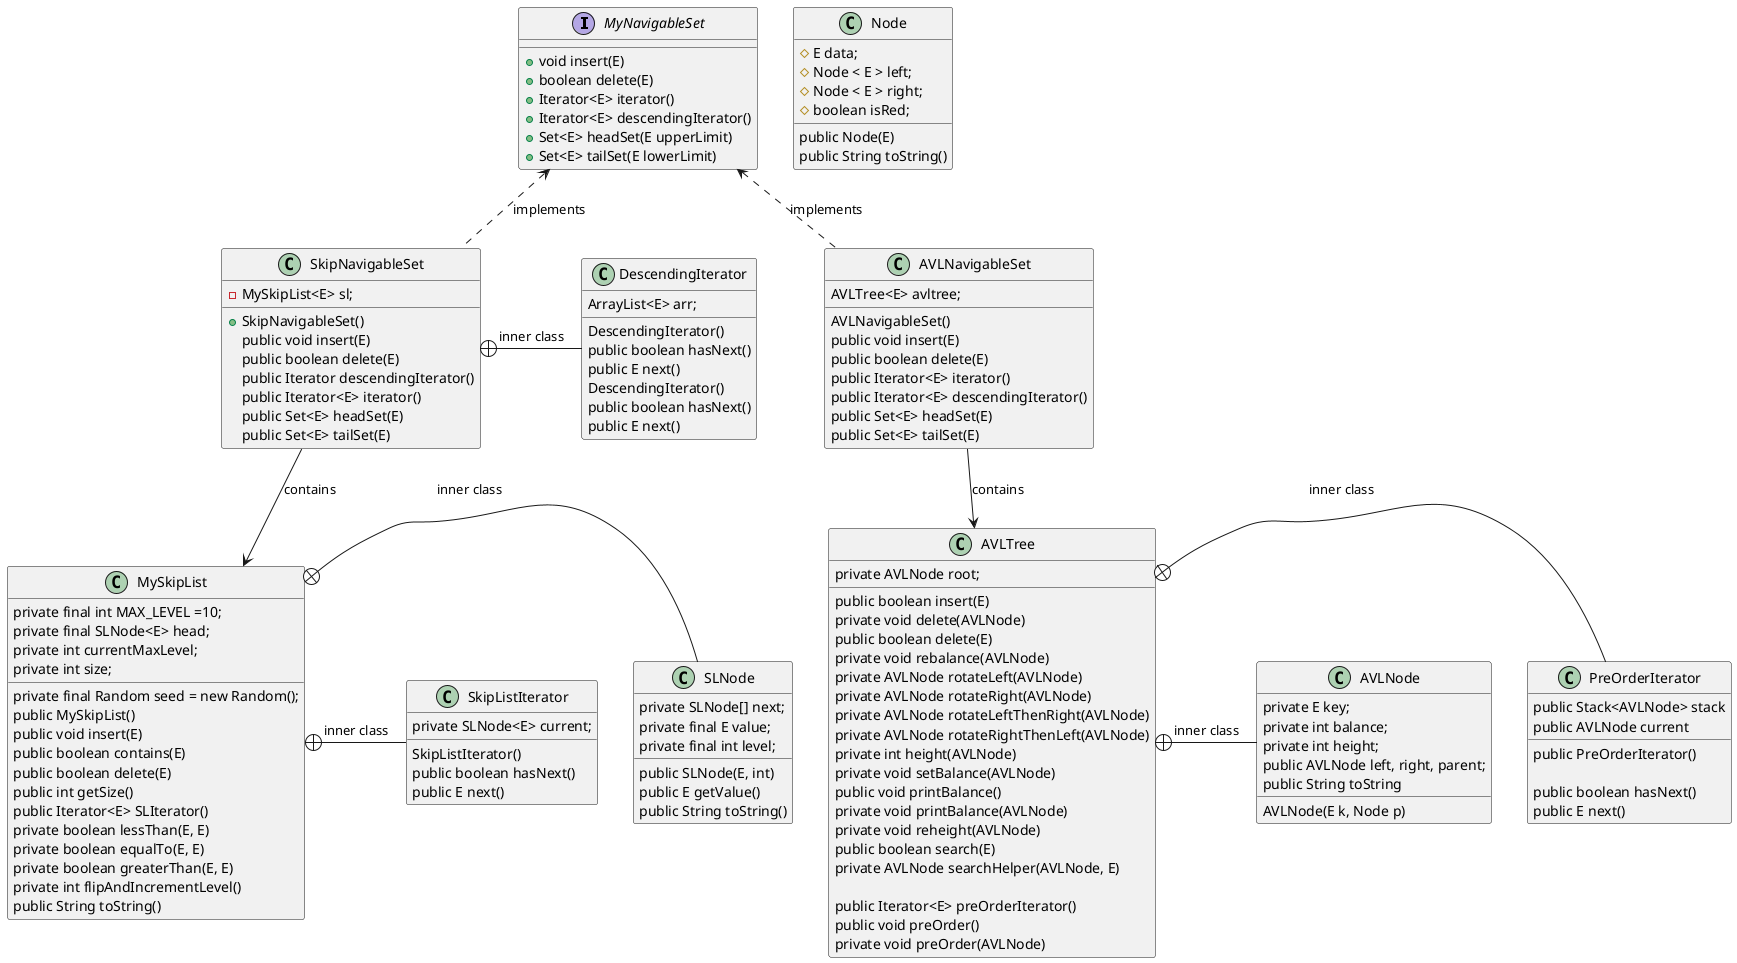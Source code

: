 @startuml
'https://plantuml.com/class-diagram

interface MyNavigableSet

class AVLNavigableSet
class SkipNavigableSet

class MySkipList
class SLNode
class SkipListIterator
class Node
class AVLTree
class AVLNode
class PreOrderIterator
class DescendingIterator

SkipNavigableSet +- DescendingIterator : inner class
MySkipList +- SLNode : inner class
MySkipList +- SkipListIterator : inner class
AVLTree +- PreOrderIterator : inner class
AVLTree +- AVLNode : inner class
MyNavigableSet <.. AVLNavigableSet : implements
MyNavigableSet <.. SkipNavigableSet : implements


AVLNavigableSet --> AVLTree : contains
SkipNavigableSet --> MySkipList : contains



interface MyNavigableSet{
        +void insert(E)
        +boolean delete(E)
        +Iterator<E> iterator()
        +Iterator<E> descendingIterator()
        +Set<E> headSet(E upperLimit)
        +Set<E> tailSet(E lowerLimit)
}


class AVLNavigableSet{
    AVLTree<E> avltree;

    AVLNavigableSet()
    public void insert(E)
    public boolean delete(E)
    public Iterator<E> iterator()
    public Iterator<E> descendingIterator()
    public Set<E> headSet(E)
    public Set<E> tailSet(E)
}
class SkipNavigableSet{
       - MySkipList<E> sl;

       + SkipNavigableSet()
       public void insert(E)
       public boolean delete(E)
       public Iterator descendingIterator()
       public Iterator<E> iterator()
       public Set<E> headSet(E)
       public Set<E> tailSet(E)

}

class DescendingIterator{
           DescendingIterator()
           public boolean hasNext()
           public E next()

}


class Node{
    # E data;
    # Node < E > left;
    # Node < E > right;
    # boolean isRed;
    public Node(E)
    public String toString()
}



class MySkipList{
    private final int MAX_LEVEL =10;
    private final Random seed = new Random();
    private final SLNode<E> head;
    private int currentMaxLevel;
    private int size;

    public MySkipList()
    public void insert(E)
    public boolean contains(E)
    public boolean delete(E)
    public int getSize()
    public Iterator<E> SLIterator()
    private boolean lessThan(E, E)
    private boolean equalTo(E, E)
    private boolean greaterThan(E, E)
    private int flipAndIncrementLevel()
    public String toString()
}

class SLNode{
        private SLNode[] next;
        private final E value;
        private final int level;

        public SLNode(E, int)
        public E getValue()
        public String toString()
}

class SkipListIterator{
        private SLNode<E> current;
        SkipListIterator()
        public boolean hasNext()
        public E next()
}

class AVLTree{
        private AVLNode root;


        public boolean insert(E)
        private void delete(AVLNode)
        public boolean delete(E)
        private void rebalance(AVLNode)
        private AVLNode rotateLeft(AVLNode)
        private AVLNode rotateRight(AVLNode)
        private AVLNode rotateLeftThenRight(AVLNode)
        private AVLNode rotateRightThenLeft(AVLNode)
        private int height(AVLNode)
        private void setBalance(AVLNode)
        public void printBalance()
        private void printBalance(AVLNode)
        private void reheight(AVLNode)
        public boolean search(E)
        private AVLNode searchHelper(AVLNode, E)

        public Iterator<E> preOrderIterator()
        public void preOrder()
        private void preOrder(AVLNode)

}

class AVLNode{
            private E key;
            private int balance;
            private int height;
            public AVLNode left, right, parent;
            AVLNode(E k, Node p)
            public String toString
}


class PreOrderIterator{
    public Stack<AVLNode> stack
    public AVLNode current

    public PreOrderIterator()

    public boolean hasNext()
    public E next()

}

class DescendingIterator{
            ArrayList<E> arr;
            DescendingIterator()
            public boolean hasNext()
            public E next()
}

@enduml